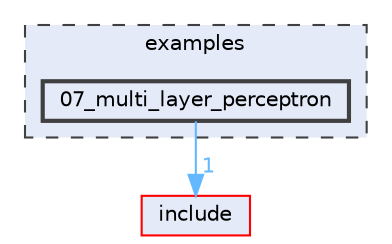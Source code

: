 digraph "examples/07_multi_layer_perceptron"
{
 // LATEX_PDF_SIZE
  bgcolor="transparent";
  edge [fontname=Helvetica,fontsize=10,labelfontname=Helvetica,labelfontsize=10];
  node [fontname=Helvetica,fontsize=10,shape=box,height=0.2,width=0.4];
  compound=true
  subgraph clusterdir_d28a4824dc47e487b107a5db32ef43c4 {
    graph [ bgcolor="#e4eaf8", pencolor="grey25", label="examples", fontname=Helvetica,fontsize=10 style="filled,dashed", URL="dir_d28a4824dc47e487b107a5db32ef43c4.html",tooltip=""]
  dir_338b7233776485eca9f4db55a88187ae [label="07_multi_layer_perceptron", fillcolor="#e4eaf8", color="grey25", style="filled,bold", URL="dir_338b7233776485eca9f4db55a88187ae.html",tooltip=""];
  }
  dir_d44c64559bbebec7f509842c48db8b23 [label="include", fillcolor="#e4eaf8", color="red", style="filled", URL="dir_d44c64559bbebec7f509842c48db8b23.html",tooltip=""];
  dir_338b7233776485eca9f4db55a88187ae->dir_d44c64559bbebec7f509842c48db8b23 [headlabel="1", labeldistance=1.5 headhref="dir_000006_000033.html" color="steelblue1" fontcolor="steelblue1"];
}
